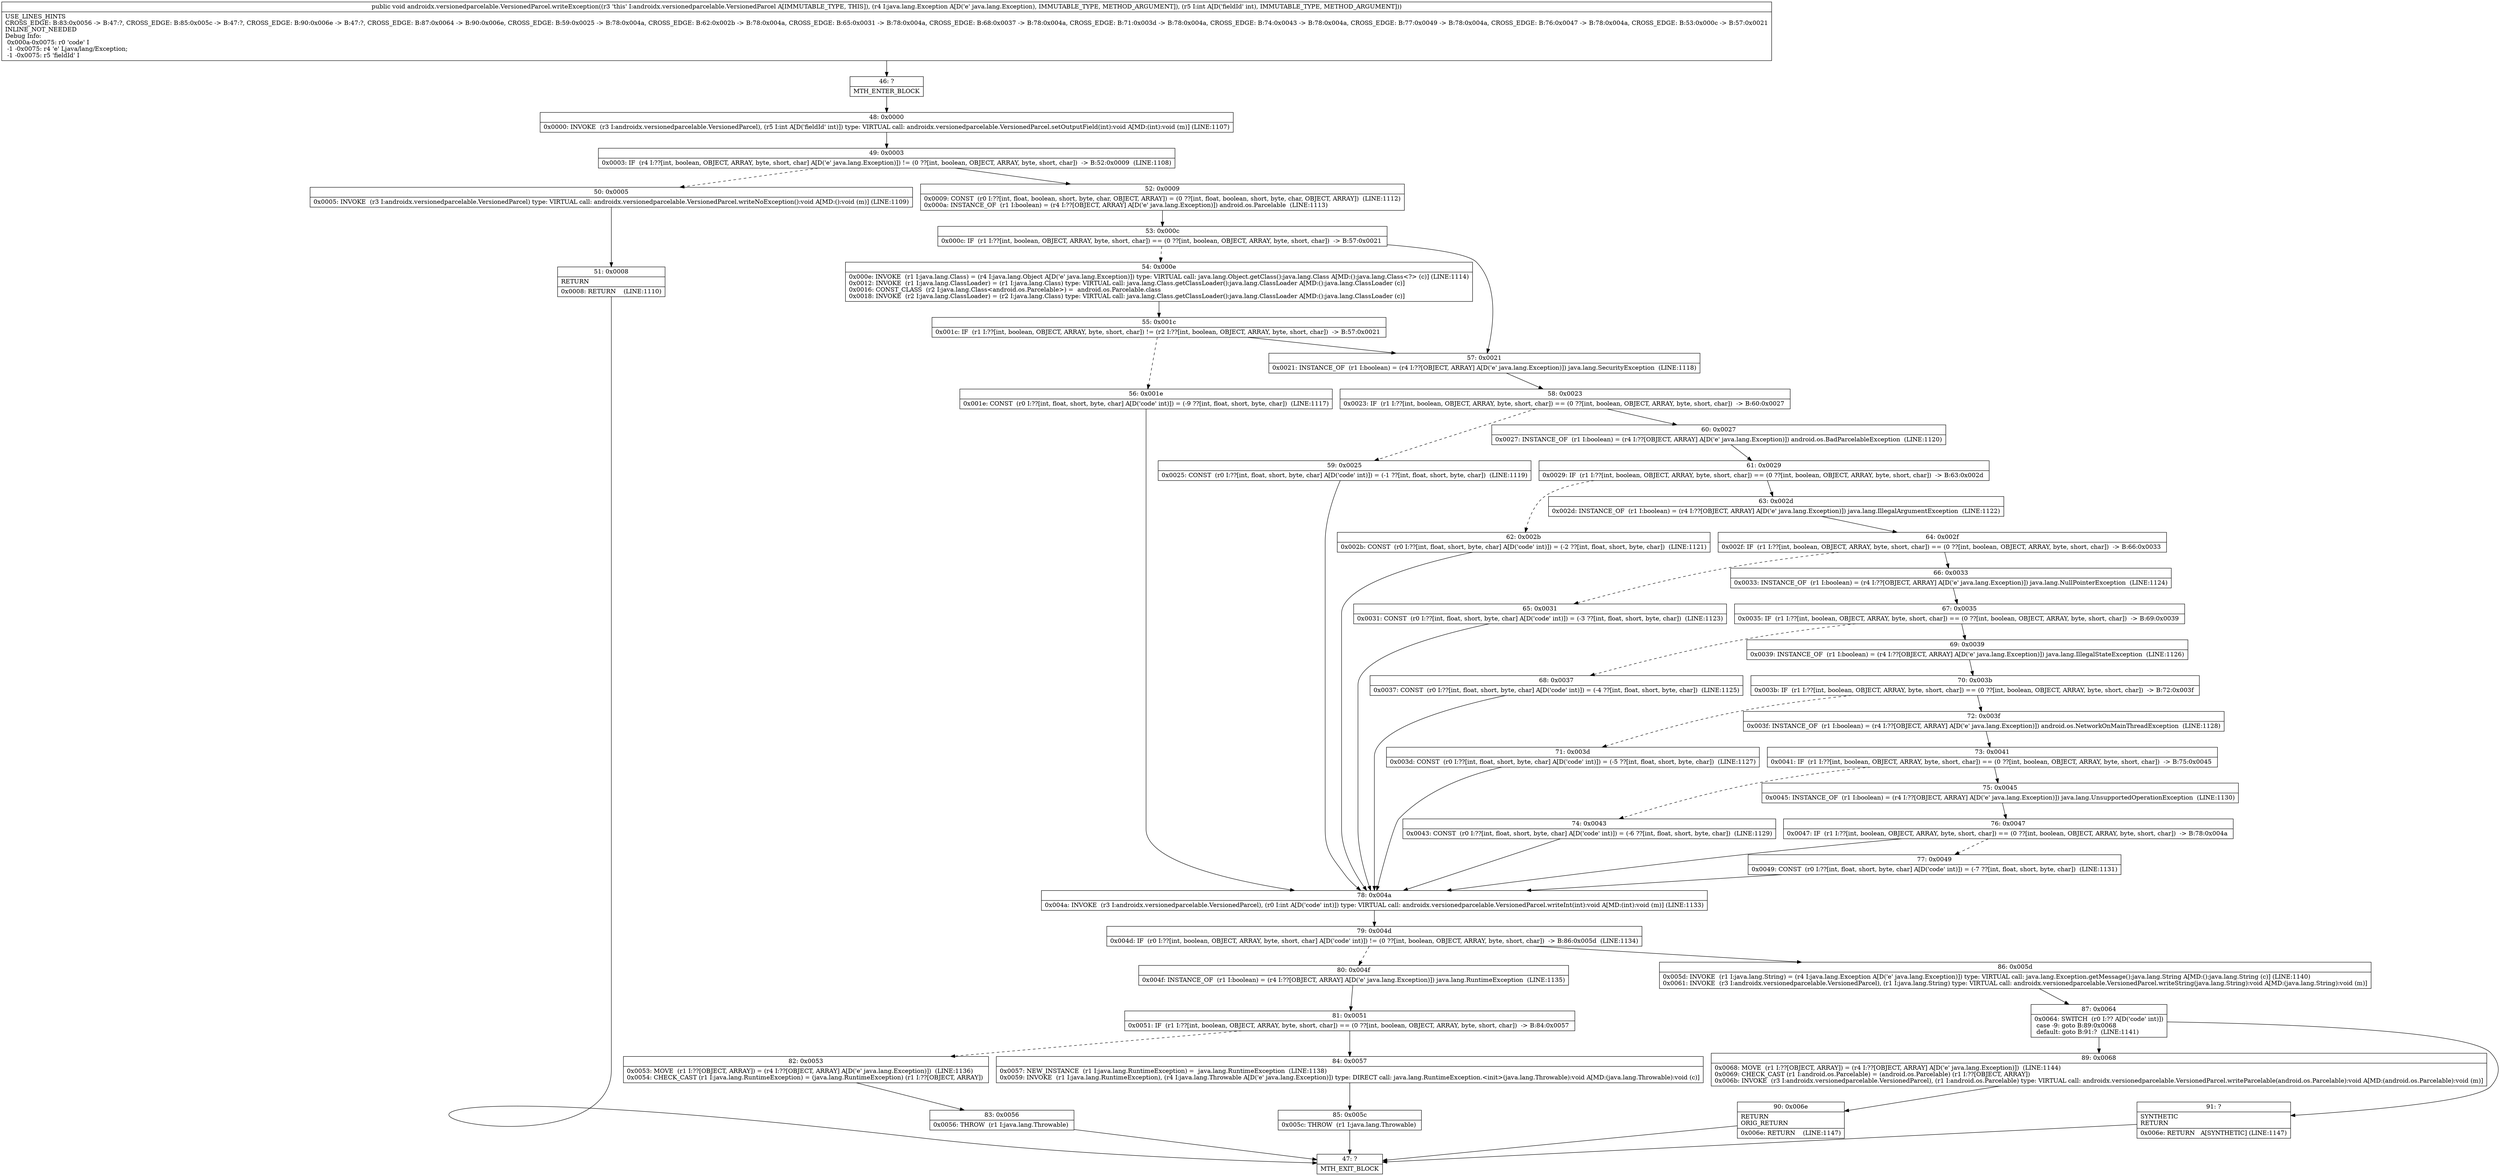 digraph "CFG forandroidx.versionedparcelable.VersionedParcel.writeException(Ljava\/lang\/Exception;I)V" {
Node_46 [shape=record,label="{46\:\ ?|MTH_ENTER_BLOCK\l}"];
Node_48 [shape=record,label="{48\:\ 0x0000|0x0000: INVOKE  (r3 I:androidx.versionedparcelable.VersionedParcel), (r5 I:int A[D('fieldId' int)]) type: VIRTUAL call: androidx.versionedparcelable.VersionedParcel.setOutputField(int):void A[MD:(int):void (m)] (LINE:1107)\l}"];
Node_49 [shape=record,label="{49\:\ 0x0003|0x0003: IF  (r4 I:??[int, boolean, OBJECT, ARRAY, byte, short, char] A[D('e' java.lang.Exception)]) != (0 ??[int, boolean, OBJECT, ARRAY, byte, short, char])  \-\> B:52:0x0009  (LINE:1108)\l}"];
Node_50 [shape=record,label="{50\:\ 0x0005|0x0005: INVOKE  (r3 I:androidx.versionedparcelable.VersionedParcel) type: VIRTUAL call: androidx.versionedparcelable.VersionedParcel.writeNoException():void A[MD:():void (m)] (LINE:1109)\l}"];
Node_51 [shape=record,label="{51\:\ 0x0008|RETURN\l|0x0008: RETURN    (LINE:1110)\l}"];
Node_47 [shape=record,label="{47\:\ ?|MTH_EXIT_BLOCK\l}"];
Node_52 [shape=record,label="{52\:\ 0x0009|0x0009: CONST  (r0 I:??[int, float, boolean, short, byte, char, OBJECT, ARRAY]) = (0 ??[int, float, boolean, short, byte, char, OBJECT, ARRAY])  (LINE:1112)\l0x000a: INSTANCE_OF  (r1 I:boolean) = (r4 I:??[OBJECT, ARRAY] A[D('e' java.lang.Exception)]) android.os.Parcelable  (LINE:1113)\l}"];
Node_53 [shape=record,label="{53\:\ 0x000c|0x000c: IF  (r1 I:??[int, boolean, OBJECT, ARRAY, byte, short, char]) == (0 ??[int, boolean, OBJECT, ARRAY, byte, short, char])  \-\> B:57:0x0021 \l}"];
Node_54 [shape=record,label="{54\:\ 0x000e|0x000e: INVOKE  (r1 I:java.lang.Class) = (r4 I:java.lang.Object A[D('e' java.lang.Exception)]) type: VIRTUAL call: java.lang.Object.getClass():java.lang.Class A[MD:():java.lang.Class\<?\> (c)] (LINE:1114)\l0x0012: INVOKE  (r1 I:java.lang.ClassLoader) = (r1 I:java.lang.Class) type: VIRTUAL call: java.lang.Class.getClassLoader():java.lang.ClassLoader A[MD:():java.lang.ClassLoader (c)]\l0x0016: CONST_CLASS  (r2 I:java.lang.Class\<android.os.Parcelable\>) =  android.os.Parcelable.class \l0x0018: INVOKE  (r2 I:java.lang.ClassLoader) = (r2 I:java.lang.Class) type: VIRTUAL call: java.lang.Class.getClassLoader():java.lang.ClassLoader A[MD:():java.lang.ClassLoader (c)]\l}"];
Node_55 [shape=record,label="{55\:\ 0x001c|0x001c: IF  (r1 I:??[int, boolean, OBJECT, ARRAY, byte, short, char]) != (r2 I:??[int, boolean, OBJECT, ARRAY, byte, short, char])  \-\> B:57:0x0021 \l}"];
Node_56 [shape=record,label="{56\:\ 0x001e|0x001e: CONST  (r0 I:??[int, float, short, byte, char] A[D('code' int)]) = (\-9 ??[int, float, short, byte, char])  (LINE:1117)\l}"];
Node_78 [shape=record,label="{78\:\ 0x004a|0x004a: INVOKE  (r3 I:androidx.versionedparcelable.VersionedParcel), (r0 I:int A[D('code' int)]) type: VIRTUAL call: androidx.versionedparcelable.VersionedParcel.writeInt(int):void A[MD:(int):void (m)] (LINE:1133)\l}"];
Node_79 [shape=record,label="{79\:\ 0x004d|0x004d: IF  (r0 I:??[int, boolean, OBJECT, ARRAY, byte, short, char] A[D('code' int)]) != (0 ??[int, boolean, OBJECT, ARRAY, byte, short, char])  \-\> B:86:0x005d  (LINE:1134)\l}"];
Node_80 [shape=record,label="{80\:\ 0x004f|0x004f: INSTANCE_OF  (r1 I:boolean) = (r4 I:??[OBJECT, ARRAY] A[D('e' java.lang.Exception)]) java.lang.RuntimeException  (LINE:1135)\l}"];
Node_81 [shape=record,label="{81\:\ 0x0051|0x0051: IF  (r1 I:??[int, boolean, OBJECT, ARRAY, byte, short, char]) == (0 ??[int, boolean, OBJECT, ARRAY, byte, short, char])  \-\> B:84:0x0057 \l}"];
Node_82 [shape=record,label="{82\:\ 0x0053|0x0053: MOVE  (r1 I:??[OBJECT, ARRAY]) = (r4 I:??[OBJECT, ARRAY] A[D('e' java.lang.Exception)])  (LINE:1136)\l0x0054: CHECK_CAST (r1 I:java.lang.RuntimeException) = (java.lang.RuntimeException) (r1 I:??[OBJECT, ARRAY]) \l}"];
Node_83 [shape=record,label="{83\:\ 0x0056|0x0056: THROW  (r1 I:java.lang.Throwable) \l}"];
Node_84 [shape=record,label="{84\:\ 0x0057|0x0057: NEW_INSTANCE  (r1 I:java.lang.RuntimeException) =  java.lang.RuntimeException  (LINE:1138)\l0x0059: INVOKE  (r1 I:java.lang.RuntimeException), (r4 I:java.lang.Throwable A[D('e' java.lang.Exception)]) type: DIRECT call: java.lang.RuntimeException.\<init\>(java.lang.Throwable):void A[MD:(java.lang.Throwable):void (c)]\l}"];
Node_85 [shape=record,label="{85\:\ 0x005c|0x005c: THROW  (r1 I:java.lang.Throwable) \l}"];
Node_86 [shape=record,label="{86\:\ 0x005d|0x005d: INVOKE  (r1 I:java.lang.String) = (r4 I:java.lang.Exception A[D('e' java.lang.Exception)]) type: VIRTUAL call: java.lang.Exception.getMessage():java.lang.String A[MD:():java.lang.String (c)] (LINE:1140)\l0x0061: INVOKE  (r3 I:androidx.versionedparcelable.VersionedParcel), (r1 I:java.lang.String) type: VIRTUAL call: androidx.versionedparcelable.VersionedParcel.writeString(java.lang.String):void A[MD:(java.lang.String):void (m)]\l}"];
Node_87 [shape=record,label="{87\:\ 0x0064|0x0064: SWITCH  (r0 I:?? A[D('code' int)])\l case \-9: goto B:89:0x0068\l default: goto B:91:?  (LINE:1141)\l}"];
Node_89 [shape=record,label="{89\:\ 0x0068|0x0068: MOVE  (r1 I:??[OBJECT, ARRAY]) = (r4 I:??[OBJECT, ARRAY] A[D('e' java.lang.Exception)])  (LINE:1144)\l0x0069: CHECK_CAST (r1 I:android.os.Parcelable) = (android.os.Parcelable) (r1 I:??[OBJECT, ARRAY]) \l0x006b: INVOKE  (r3 I:androidx.versionedparcelable.VersionedParcel), (r1 I:android.os.Parcelable) type: VIRTUAL call: androidx.versionedparcelable.VersionedParcel.writeParcelable(android.os.Parcelable):void A[MD:(android.os.Parcelable):void (m)]\l}"];
Node_90 [shape=record,label="{90\:\ 0x006e|RETURN\lORIG_RETURN\l|0x006e: RETURN    (LINE:1147)\l}"];
Node_91 [shape=record,label="{91\:\ ?|SYNTHETIC\lRETURN\l|0x006e: RETURN   A[SYNTHETIC] (LINE:1147)\l}"];
Node_57 [shape=record,label="{57\:\ 0x0021|0x0021: INSTANCE_OF  (r1 I:boolean) = (r4 I:??[OBJECT, ARRAY] A[D('e' java.lang.Exception)]) java.lang.SecurityException  (LINE:1118)\l}"];
Node_58 [shape=record,label="{58\:\ 0x0023|0x0023: IF  (r1 I:??[int, boolean, OBJECT, ARRAY, byte, short, char]) == (0 ??[int, boolean, OBJECT, ARRAY, byte, short, char])  \-\> B:60:0x0027 \l}"];
Node_59 [shape=record,label="{59\:\ 0x0025|0x0025: CONST  (r0 I:??[int, float, short, byte, char] A[D('code' int)]) = (\-1 ??[int, float, short, byte, char])  (LINE:1119)\l}"];
Node_60 [shape=record,label="{60\:\ 0x0027|0x0027: INSTANCE_OF  (r1 I:boolean) = (r4 I:??[OBJECT, ARRAY] A[D('e' java.lang.Exception)]) android.os.BadParcelableException  (LINE:1120)\l}"];
Node_61 [shape=record,label="{61\:\ 0x0029|0x0029: IF  (r1 I:??[int, boolean, OBJECT, ARRAY, byte, short, char]) == (0 ??[int, boolean, OBJECT, ARRAY, byte, short, char])  \-\> B:63:0x002d \l}"];
Node_62 [shape=record,label="{62\:\ 0x002b|0x002b: CONST  (r0 I:??[int, float, short, byte, char] A[D('code' int)]) = (\-2 ??[int, float, short, byte, char])  (LINE:1121)\l}"];
Node_63 [shape=record,label="{63\:\ 0x002d|0x002d: INSTANCE_OF  (r1 I:boolean) = (r4 I:??[OBJECT, ARRAY] A[D('e' java.lang.Exception)]) java.lang.IllegalArgumentException  (LINE:1122)\l}"];
Node_64 [shape=record,label="{64\:\ 0x002f|0x002f: IF  (r1 I:??[int, boolean, OBJECT, ARRAY, byte, short, char]) == (0 ??[int, boolean, OBJECT, ARRAY, byte, short, char])  \-\> B:66:0x0033 \l}"];
Node_65 [shape=record,label="{65\:\ 0x0031|0x0031: CONST  (r0 I:??[int, float, short, byte, char] A[D('code' int)]) = (\-3 ??[int, float, short, byte, char])  (LINE:1123)\l}"];
Node_66 [shape=record,label="{66\:\ 0x0033|0x0033: INSTANCE_OF  (r1 I:boolean) = (r4 I:??[OBJECT, ARRAY] A[D('e' java.lang.Exception)]) java.lang.NullPointerException  (LINE:1124)\l}"];
Node_67 [shape=record,label="{67\:\ 0x0035|0x0035: IF  (r1 I:??[int, boolean, OBJECT, ARRAY, byte, short, char]) == (0 ??[int, boolean, OBJECT, ARRAY, byte, short, char])  \-\> B:69:0x0039 \l}"];
Node_68 [shape=record,label="{68\:\ 0x0037|0x0037: CONST  (r0 I:??[int, float, short, byte, char] A[D('code' int)]) = (\-4 ??[int, float, short, byte, char])  (LINE:1125)\l}"];
Node_69 [shape=record,label="{69\:\ 0x0039|0x0039: INSTANCE_OF  (r1 I:boolean) = (r4 I:??[OBJECT, ARRAY] A[D('e' java.lang.Exception)]) java.lang.IllegalStateException  (LINE:1126)\l}"];
Node_70 [shape=record,label="{70\:\ 0x003b|0x003b: IF  (r1 I:??[int, boolean, OBJECT, ARRAY, byte, short, char]) == (0 ??[int, boolean, OBJECT, ARRAY, byte, short, char])  \-\> B:72:0x003f \l}"];
Node_71 [shape=record,label="{71\:\ 0x003d|0x003d: CONST  (r0 I:??[int, float, short, byte, char] A[D('code' int)]) = (\-5 ??[int, float, short, byte, char])  (LINE:1127)\l}"];
Node_72 [shape=record,label="{72\:\ 0x003f|0x003f: INSTANCE_OF  (r1 I:boolean) = (r4 I:??[OBJECT, ARRAY] A[D('e' java.lang.Exception)]) android.os.NetworkOnMainThreadException  (LINE:1128)\l}"];
Node_73 [shape=record,label="{73\:\ 0x0041|0x0041: IF  (r1 I:??[int, boolean, OBJECT, ARRAY, byte, short, char]) == (0 ??[int, boolean, OBJECT, ARRAY, byte, short, char])  \-\> B:75:0x0045 \l}"];
Node_74 [shape=record,label="{74\:\ 0x0043|0x0043: CONST  (r0 I:??[int, float, short, byte, char] A[D('code' int)]) = (\-6 ??[int, float, short, byte, char])  (LINE:1129)\l}"];
Node_75 [shape=record,label="{75\:\ 0x0045|0x0045: INSTANCE_OF  (r1 I:boolean) = (r4 I:??[OBJECT, ARRAY] A[D('e' java.lang.Exception)]) java.lang.UnsupportedOperationException  (LINE:1130)\l}"];
Node_76 [shape=record,label="{76\:\ 0x0047|0x0047: IF  (r1 I:??[int, boolean, OBJECT, ARRAY, byte, short, char]) == (0 ??[int, boolean, OBJECT, ARRAY, byte, short, char])  \-\> B:78:0x004a \l}"];
Node_77 [shape=record,label="{77\:\ 0x0049|0x0049: CONST  (r0 I:??[int, float, short, byte, char] A[D('code' int)]) = (\-7 ??[int, float, short, byte, char])  (LINE:1131)\l}"];
MethodNode[shape=record,label="{public void androidx.versionedparcelable.VersionedParcel.writeException((r3 'this' I:androidx.versionedparcelable.VersionedParcel A[IMMUTABLE_TYPE, THIS]), (r4 I:java.lang.Exception A[D('e' java.lang.Exception), IMMUTABLE_TYPE, METHOD_ARGUMENT]), (r5 I:int A[D('fieldId' int), IMMUTABLE_TYPE, METHOD_ARGUMENT]))  | USE_LINES_HINTS\lCROSS_EDGE: B:83:0x0056 \-\> B:47:?, CROSS_EDGE: B:85:0x005c \-\> B:47:?, CROSS_EDGE: B:90:0x006e \-\> B:47:?, CROSS_EDGE: B:87:0x0064 \-\> B:90:0x006e, CROSS_EDGE: B:59:0x0025 \-\> B:78:0x004a, CROSS_EDGE: B:62:0x002b \-\> B:78:0x004a, CROSS_EDGE: B:65:0x0031 \-\> B:78:0x004a, CROSS_EDGE: B:68:0x0037 \-\> B:78:0x004a, CROSS_EDGE: B:71:0x003d \-\> B:78:0x004a, CROSS_EDGE: B:74:0x0043 \-\> B:78:0x004a, CROSS_EDGE: B:77:0x0049 \-\> B:78:0x004a, CROSS_EDGE: B:76:0x0047 \-\> B:78:0x004a, CROSS_EDGE: B:53:0x000c \-\> B:57:0x0021\lINLINE_NOT_NEEDED\lDebug Info:\l  0x000a\-0x0075: r0 'code' I\l  \-1 \-0x0075: r4 'e' Ljava\/lang\/Exception;\l  \-1 \-0x0075: r5 'fieldId' I\l}"];
MethodNode -> Node_46;Node_46 -> Node_48;
Node_48 -> Node_49;
Node_49 -> Node_50[style=dashed];
Node_49 -> Node_52;
Node_50 -> Node_51;
Node_51 -> Node_47;
Node_52 -> Node_53;
Node_53 -> Node_54[style=dashed];
Node_53 -> Node_57;
Node_54 -> Node_55;
Node_55 -> Node_56[style=dashed];
Node_55 -> Node_57;
Node_56 -> Node_78;
Node_78 -> Node_79;
Node_79 -> Node_80[style=dashed];
Node_79 -> Node_86;
Node_80 -> Node_81;
Node_81 -> Node_82[style=dashed];
Node_81 -> Node_84;
Node_82 -> Node_83;
Node_83 -> Node_47;
Node_84 -> Node_85;
Node_85 -> Node_47;
Node_86 -> Node_87;
Node_87 -> Node_89;
Node_87 -> Node_91;
Node_89 -> Node_90;
Node_90 -> Node_47;
Node_91 -> Node_47;
Node_57 -> Node_58;
Node_58 -> Node_59[style=dashed];
Node_58 -> Node_60;
Node_59 -> Node_78;
Node_60 -> Node_61;
Node_61 -> Node_62[style=dashed];
Node_61 -> Node_63;
Node_62 -> Node_78;
Node_63 -> Node_64;
Node_64 -> Node_65[style=dashed];
Node_64 -> Node_66;
Node_65 -> Node_78;
Node_66 -> Node_67;
Node_67 -> Node_68[style=dashed];
Node_67 -> Node_69;
Node_68 -> Node_78;
Node_69 -> Node_70;
Node_70 -> Node_71[style=dashed];
Node_70 -> Node_72;
Node_71 -> Node_78;
Node_72 -> Node_73;
Node_73 -> Node_74[style=dashed];
Node_73 -> Node_75;
Node_74 -> Node_78;
Node_75 -> Node_76;
Node_76 -> Node_77[style=dashed];
Node_76 -> Node_78;
Node_77 -> Node_78;
}

